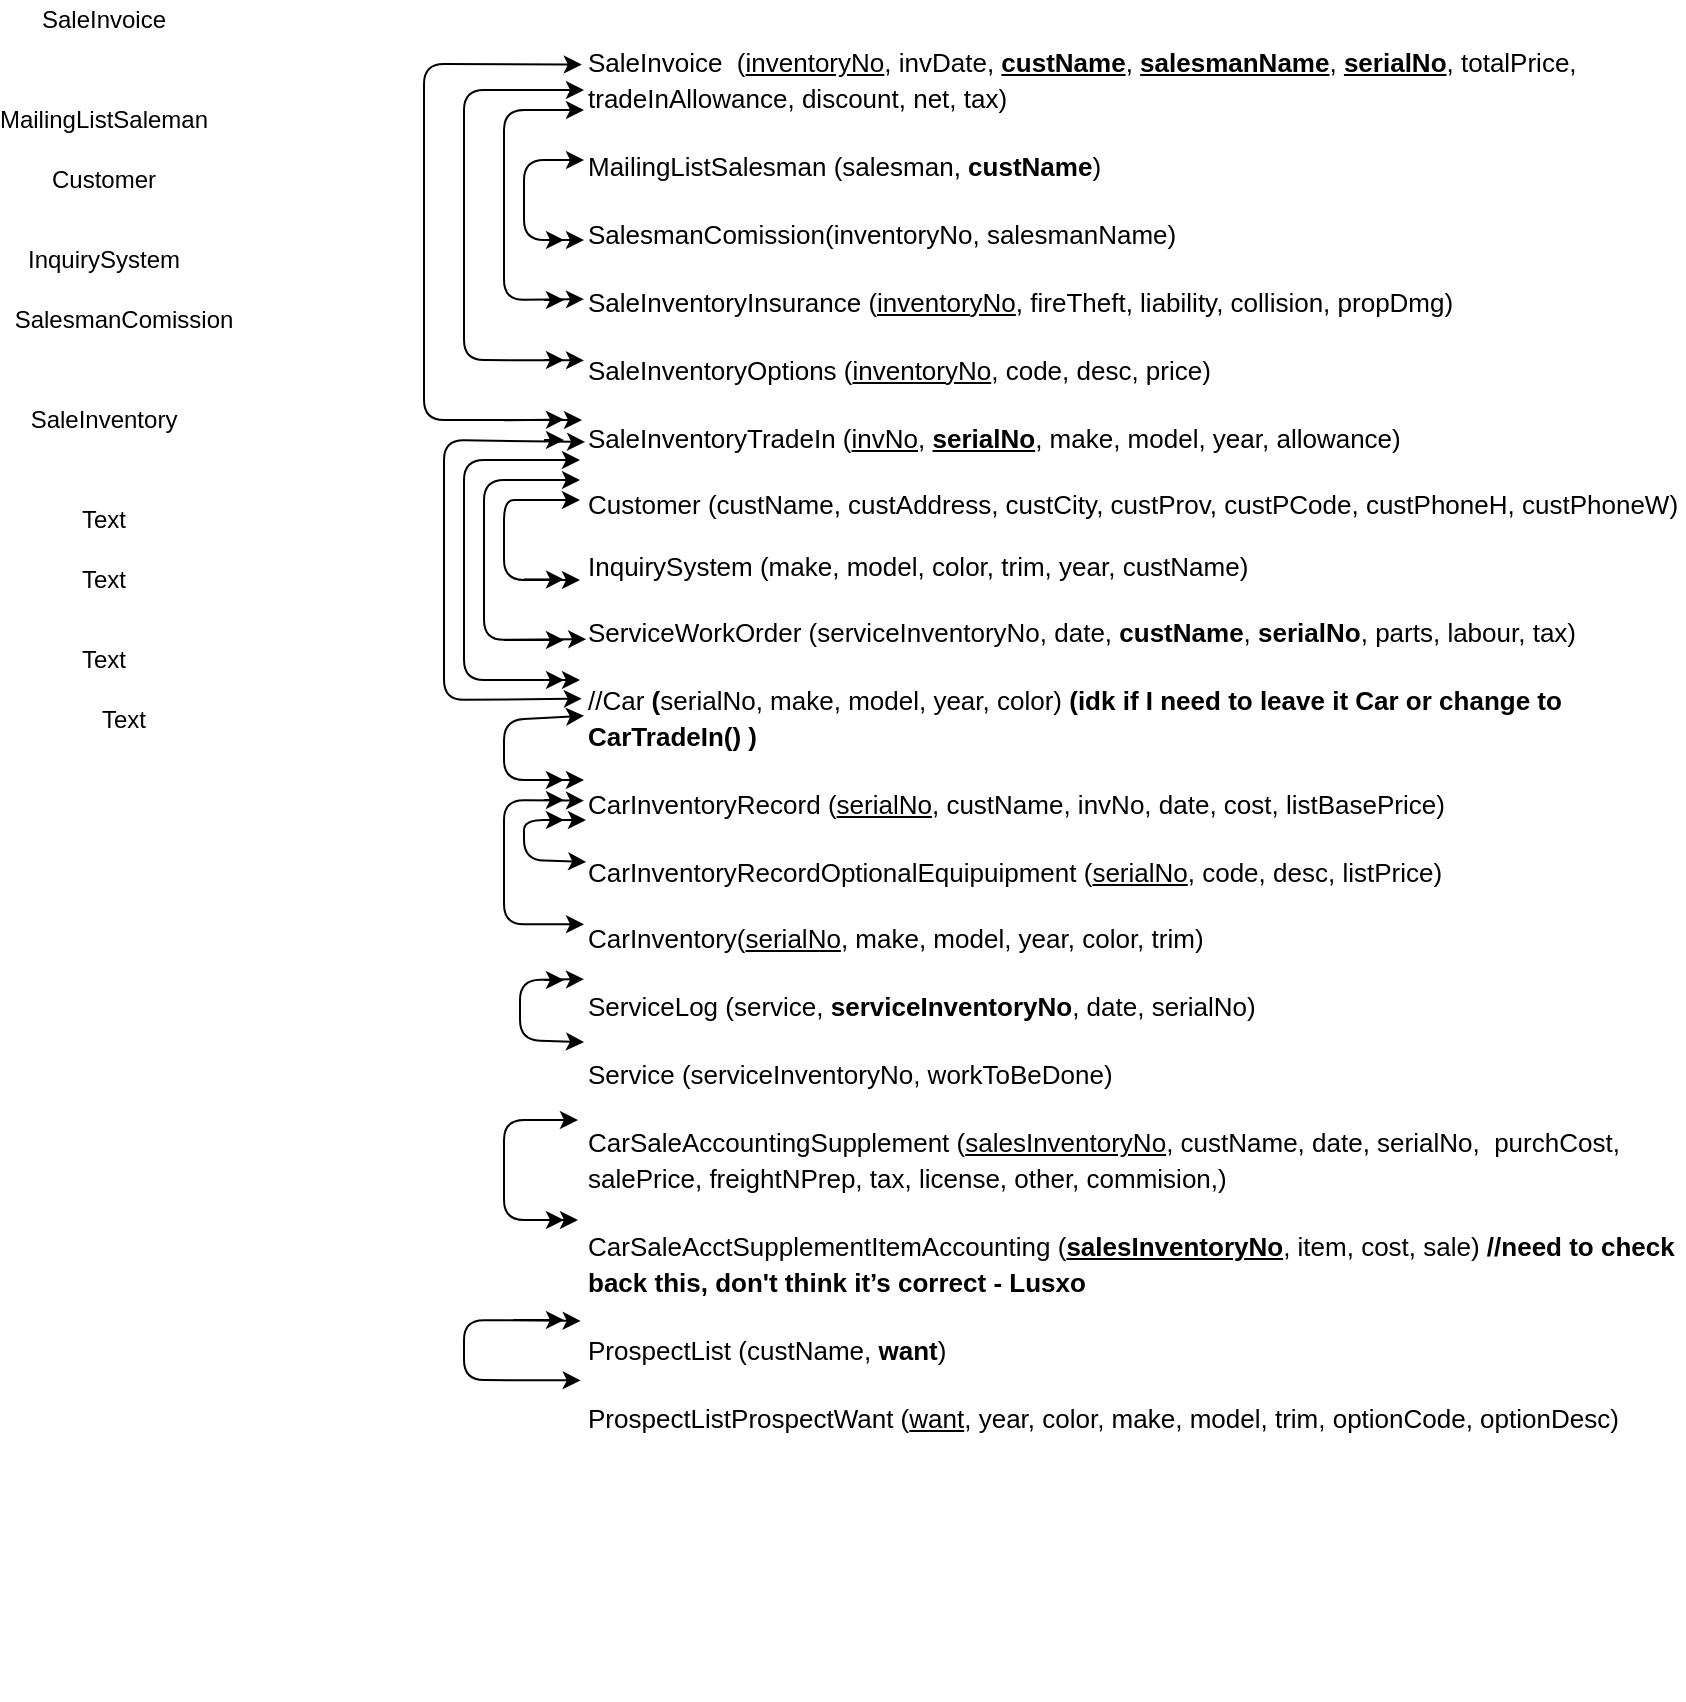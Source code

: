 <mxfile version="13.11.0" type="github">
  <diagram id="cpgGfN65SDcUuJHPmJmD" name="Page-1">
    <mxGraphModel dx="1701" dy="896" grid="1" gridSize="10" guides="1" tooltips="1" connect="1" arrows="1" fold="1" page="1" pageScale="1" pageWidth="850" pageHeight="1100" math="0" shadow="0">
      <root>
        <mxCell id="0" />
        <mxCell id="1" parent="0" />
        <mxCell id="Bute2PtF-87hg-K_BfrG-1" value="SaleInvoice" style="text;html=1;strokeColor=none;fillColor=none;align=center;verticalAlign=middle;whiteSpace=wrap;rounded=0;" vertex="1" parent="1">
          <mxGeometry x="220" y="380" width="40" height="20" as="geometry" />
        </mxCell>
        <mxCell id="Bute2PtF-87hg-K_BfrG-2" value="MailingListSaleman" style="text;html=1;strokeColor=none;fillColor=none;align=center;verticalAlign=middle;whiteSpace=wrap;rounded=0;" vertex="1" parent="1">
          <mxGeometry x="220" y="430" width="40" height="20" as="geometry" />
        </mxCell>
        <mxCell id="Bute2PtF-87hg-K_BfrG-6" value="Customer" style="text;html=1;strokeColor=none;fillColor=none;align=center;verticalAlign=middle;whiteSpace=wrap;rounded=0;" vertex="1" parent="1">
          <mxGeometry x="220" y="460" width="40" height="20" as="geometry" />
        </mxCell>
        <mxCell id="Bute2PtF-87hg-K_BfrG-7" value="InquirySystem" style="text;html=1;strokeColor=none;fillColor=none;align=center;verticalAlign=middle;whiteSpace=wrap;rounded=0;" vertex="1" parent="1">
          <mxGeometry x="220" y="500" width="40" height="20" as="geometry" />
        </mxCell>
        <mxCell id="Bute2PtF-87hg-K_BfrG-9" value="SalesmanComission" style="text;html=1;strokeColor=none;fillColor=none;align=center;verticalAlign=middle;whiteSpace=wrap;rounded=0;" vertex="1" parent="1">
          <mxGeometry x="230" y="530" width="40" height="20" as="geometry" />
        </mxCell>
        <mxCell id="Bute2PtF-87hg-K_BfrG-15" value="SaleInventory" style="text;html=1;strokeColor=none;fillColor=none;align=center;verticalAlign=middle;whiteSpace=wrap;rounded=0;" vertex="1" parent="1">
          <mxGeometry x="220" y="580" width="40" height="20" as="geometry" />
        </mxCell>
        <mxCell id="Bute2PtF-87hg-K_BfrG-16" value="Text" style="text;html=1;strokeColor=none;fillColor=none;align=center;verticalAlign=middle;whiteSpace=wrap;rounded=0;" vertex="1" parent="1">
          <mxGeometry x="220" y="630" width="40" height="20" as="geometry" />
        </mxCell>
        <mxCell id="Bute2PtF-87hg-K_BfrG-17" value="Text" style="text;html=1;strokeColor=none;fillColor=none;align=center;verticalAlign=middle;whiteSpace=wrap;rounded=0;" vertex="1" parent="1">
          <mxGeometry x="220" y="660" width="40" height="20" as="geometry" />
        </mxCell>
        <mxCell id="Bute2PtF-87hg-K_BfrG-18" value="Text" style="text;html=1;strokeColor=none;fillColor=none;align=center;verticalAlign=middle;whiteSpace=wrap;rounded=0;" vertex="1" parent="1">
          <mxGeometry x="220" y="700" width="40" height="20" as="geometry" />
        </mxCell>
        <mxCell id="Bute2PtF-87hg-K_BfrG-19" value="Text" style="text;html=1;strokeColor=none;fillColor=none;align=center;verticalAlign=middle;whiteSpace=wrap;rounded=0;" vertex="1" parent="1">
          <mxGeometry x="230" y="730" width="40" height="20" as="geometry" />
        </mxCell>
        <mxCell id="Bute2PtF-87hg-K_BfrG-20" value="&lt;b style=&quot;font-weight: normal ; font-size: 13px&quot; id=&quot;docs-internal-guid-f85bfaa0-7fff-9a6b-ba9b-2f663f60cca4&quot;&gt;&lt;p dir=&quot;ltr&quot; style=&quot;line-height: 1.38 ; margin-top: 12pt ; margin-bottom: 12pt&quot;&gt;&lt;span style=&quot;font-family: &amp;#34;arial&amp;#34; ; color: rgb(0 , 0 , 0) ; background-color: transparent ; font-weight: 400 ; font-style: normal ; font-variant: normal ; text-decoration: none ; vertical-align: baseline&quot;&gt;SaleInvoice&amp;nbsp; (&lt;/span&gt;&lt;span style=&quot;font-family: &amp;#34;arial&amp;#34; ; color: rgb(0 , 0 , 0) ; background-color: transparent ; font-weight: 400 ; font-style: normal ; font-variant: normal ; text-decoration: underline ; vertical-align: baseline&quot;&gt;inventoryNo&lt;/span&gt;&lt;span style=&quot;font-family: &amp;#34;arial&amp;#34; ; color: rgb(0 , 0 , 0) ; background-color: transparent ; font-weight: 400 ; font-style: normal ; font-variant: normal ; text-decoration: none ; vertical-align: baseline&quot;&gt;, invDate, &lt;/span&gt;&lt;span style=&quot;font-family: &amp;#34;arial&amp;#34; ; color: rgb(0 , 0 , 0) ; background-color: transparent ; font-weight: 700 ; font-style: normal ; font-variant: normal ; text-decoration: underline ; vertical-align: baseline&quot;&gt;custName&lt;/span&gt;&lt;span style=&quot;font-family: &amp;#34;arial&amp;#34; ; color: rgb(0 , 0 , 0) ; background-color: transparent ; font-weight: 400 ; font-style: normal ; font-variant: normal ; text-decoration: none ; vertical-align: baseline&quot;&gt;, &lt;/span&gt;&lt;span style=&quot;font-family: &amp;#34;arial&amp;#34; ; color: rgb(0 , 0 , 0) ; background-color: transparent ; font-weight: 700 ; font-style: normal ; font-variant: normal ; text-decoration: underline ; vertical-align: baseline&quot;&gt;salesmanName&lt;/span&gt;&lt;span style=&quot;font-family: &amp;#34;arial&amp;#34; ; color: rgb(0 , 0 , 0) ; background-color: transparent ; font-weight: 400 ; font-style: normal ; font-variant: normal ; text-decoration: none ; vertical-align: baseline&quot;&gt;, &lt;/span&gt;&lt;span style=&quot;font-family: &amp;#34;arial&amp;#34; ; color: rgb(0 , 0 , 0) ; background-color: transparent ; font-weight: 700 ; font-style: normal ; font-variant: normal ; text-decoration: underline ; vertical-align: baseline&quot;&gt;serialNo&lt;/span&gt;&lt;span style=&quot;font-family: &amp;#34;arial&amp;#34; ; color: rgb(0 , 0 , 0) ; background-color: transparent ; font-weight: 400 ; font-style: normal ; font-variant: normal ; text-decoration: none ; vertical-align: baseline&quot;&gt;, totalPrice, tradeInAllowance, discount, net, tax)&lt;/span&gt;&lt;/p&gt;&lt;p dir=&quot;ltr&quot; style=&quot;line-height: 1.38 ; margin-top: 12pt ; margin-bottom: 12pt&quot;&gt;&lt;span style=&quot;background-color: transparent ; font-family: &amp;#34;arial&amp;#34; ; vertical-align: baseline&quot;&gt;MailingListSalesman (&lt;/span&gt;&lt;span style=&quot;background-color: transparent ; font-family: &amp;#34;arial&amp;#34; ; vertical-align: baseline&quot;&gt;salesman&lt;/span&gt;&lt;span style=&quot;background-color: transparent ; font-family: &amp;#34;arial&amp;#34; ; vertical-align: baseline&quot;&gt;,&amp;nbsp;&lt;/span&gt;&lt;span style=&quot;background-color: transparent ; font-family: &amp;#34;arial&amp;#34; ; font-weight: 700 ; vertical-align: baseline&quot;&gt;custName&lt;/span&gt;&lt;span style=&quot;background-color: transparent ; font-family: &amp;#34;arial&amp;#34; ; vertical-align: baseline&quot;&gt;)&lt;/span&gt;&lt;br&gt;&lt;/p&gt;&lt;p dir=&quot;ltr&quot; style=&quot;line-height: 1.38 ; margin-top: 12pt ; margin-bottom: 12pt&quot;&gt;&lt;span style=&quot;background-color: transparent ; font-family: &amp;#34;arial&amp;#34; ; vertical-align: baseline&quot;&gt;SalesmanComission(&lt;/span&gt;&lt;span style=&quot;background-color: transparent ; font-family: &amp;#34;arial&amp;#34; ; vertical-align: baseline&quot;&gt;inventoryNo&lt;/span&gt;&lt;span style=&quot;background-color: transparent ; font-family: &amp;#34;arial&amp;#34; ; vertical-align: baseline&quot;&gt;, &lt;/span&gt;&lt;span style=&quot;background-color: transparent ; font-family: &amp;#34;arial&amp;#34; ; vertical-align: baseline&quot;&gt;salesmanName&lt;/span&gt;&lt;span style=&quot;background-color: transparent ; font-family: &amp;#34;arial&amp;#34; ; vertical-align: baseline&quot;&gt;)&lt;/span&gt;&lt;br&gt;&lt;/p&gt;&lt;p dir=&quot;ltr&quot; style=&quot;line-height: 1.38 ; margin-top: 12pt ; margin-bottom: 12pt&quot;&gt;&lt;span style=&quot;font-family: &amp;#34;arial&amp;#34; ; color: rgb(0 , 0 , 0) ; background-color: transparent ; font-weight: 400 ; font-style: normal ; font-variant: normal ; text-decoration: none ; vertical-align: baseline&quot;&gt;SaleInventoryInsurance (&lt;/span&gt;&lt;span style=&quot;font-family: &amp;#34;arial&amp;#34; ; color: rgb(0 , 0 , 0) ; background-color: transparent ; font-weight: 400 ; font-style: normal ; font-variant: normal ; text-decoration: underline ; vertical-align: baseline&quot;&gt;inventoryNo&lt;/span&gt;&lt;span style=&quot;font-family: &amp;#34;arial&amp;#34; ; color: rgb(0 , 0 , 0) ; background-color: transparent ; font-weight: 400 ; font-style: normal ; font-variant: normal ; text-decoration: none ; vertical-align: baseline&quot;&gt;, fireTheft, liability, collision, propDmg)&lt;/span&gt;&lt;/p&gt;&lt;p dir=&quot;ltr&quot; style=&quot;line-height: 1.38 ; margin-top: 12pt ; margin-bottom: 12pt&quot;&gt;&lt;span style=&quot;font-family: &amp;#34;arial&amp;#34; ; color: rgb(0 , 0 , 0) ; background-color: transparent ; font-weight: 400 ; font-style: normal ; font-variant: normal ; text-decoration: none ; vertical-align: baseline&quot;&gt;SaleInventoryOptions (&lt;/span&gt;&lt;span style=&quot;font-family: &amp;#34;arial&amp;#34; ; color: rgb(0 , 0 , 0) ; background-color: transparent ; font-weight: 400 ; font-style: normal ; font-variant: normal ; text-decoration: underline ; vertical-align: baseline&quot;&gt;inventoryNo&lt;/span&gt;&lt;span style=&quot;font-family: &amp;#34;arial&amp;#34; ; color: rgb(0 , 0 , 0) ; background-color: transparent ; font-weight: 400 ; font-style: normal ; font-variant: normal ; text-decoration: none ; vertical-align: baseline&quot;&gt;, code, desc, price)&lt;/span&gt;&lt;/p&gt;&lt;p dir=&quot;ltr&quot; style=&quot;line-height: 1.38 ; margin-top: 12pt ; margin-bottom: 12pt&quot;&gt;&lt;span style=&quot;font-family: &amp;#34;arial&amp;#34; ; color: rgb(0 , 0 , 0) ; background-color: transparent ; font-weight: 400 ; font-style: normal ; font-variant: normal ; text-decoration: none ; vertical-align: baseline&quot;&gt;SaleInventoryTradeIn (&lt;/span&gt;&lt;span style=&quot;font-family: &amp;#34;arial&amp;#34; ; color: rgb(0 , 0 , 0) ; background-color: transparent ; font-weight: 400 ; font-style: normal ; font-variant: normal ; text-decoration: underline ; vertical-align: baseline&quot;&gt;invNo&lt;/span&gt;&lt;span style=&quot;font-family: &amp;#34;arial&amp;#34; ; color: rgb(0 , 0 , 0) ; background-color: transparent ; font-weight: 400 ; font-style: normal ; font-variant: normal ; text-decoration: none ; vertical-align: baseline&quot;&gt;, &lt;/span&gt;&lt;span style=&quot;font-family: &amp;#34;arial&amp;#34; ; color: rgb(0 , 0 , 0) ; background-color: transparent ; font-weight: 700 ; font-style: normal ; font-variant: normal ; text-decoration: underline ; vertical-align: baseline&quot;&gt;serialNo&lt;/span&gt;&lt;span style=&quot;font-family: &amp;#34;arial&amp;#34; ; color: rgb(0 , 0 , 0) ; background-color: transparent ; font-weight: 400 ; font-style: normal ; font-variant: normal ; text-decoration: none ; vertical-align: baseline&quot;&gt;, make, model, year, allowance)&lt;/span&gt;&lt;/p&gt;&lt;p dir=&quot;ltr&quot; style=&quot;line-height: 1.38 ; margin-top: 12pt ; margin-bottom: 12pt&quot;&gt;&lt;span style=&quot;font-family: &amp;#34;arial&amp;#34; ; color: rgb(0 , 0 , 0) ; background-color: transparent ; font-weight: 400 ; font-style: normal ; font-variant: normal ; text-decoration: none ; vertical-align: baseline&quot;&gt;&lt;span style=&quot;background-color: transparent ; vertical-align: baseline&quot;&gt;&lt;span id=&quot;docs-internal-guid-f85bfaa0-7fff-9a6b-ba9b-2f663f60cca4&quot; style=&quot;font-family: &amp;#34;helvetica&amp;#34;&quot;&gt;&lt;/span&gt;&lt;/span&gt;&lt;/span&gt;&lt;/p&gt;&lt;p dir=&quot;ltr&quot; style=&quot;line-height: 1.38 ; margin-top: 12pt ; margin-bottom: 12pt&quot;&gt;&lt;span style=&quot;font-family: &amp;#34;arial&amp;#34; ; color: rgb(0 , 0 , 0) ; background-color: transparent ; font-weight: 400 ; font-style: normal ; font-variant: normal ; text-decoration: none ; vertical-align: baseline&quot;&gt;&lt;span id=&quot;docs-internal-guid-f85bfaa0-7fff-9a6b-ba9b-2f663f60cca4&quot; style=&quot;font-family: &amp;#34;helvetica&amp;#34;&quot;&gt;&lt;/span&gt;&lt;/span&gt;&lt;/p&gt;&lt;p dir=&quot;ltr&quot; style=&quot;line-height: 1.38 ; margin-top: 12pt ; margin-bottom: 12pt&quot;&gt;&lt;/p&gt;&lt;span style=&quot;background-color: transparent ; font-family: &amp;#34;arial&amp;#34; ; vertical-align: baseline&quot;&gt;Customer (&lt;/span&gt;&lt;span style=&quot;background-color: transparent ; font-family: &amp;#34;arial&amp;#34; ; vertical-align: baseline&quot;&gt;custName&lt;/span&gt;&lt;span style=&quot;background-color: transparent ; font-family: &amp;#34;arial&amp;#34; ; vertical-align: baseline&quot;&gt;, custAddress, custCity, custProv, custPCode, custPhoneH, custPhoneW)&lt;/span&gt;&lt;p dir=&quot;ltr&quot; style=&quot;line-height: 1.38 ; margin-top: 12pt ; margin-bottom: 12pt&quot;&gt;&lt;/p&gt;&lt;span id=&quot;docs-internal-guid-f85bfaa0-7fff-9a6b-ba9b-2f663f60cca4&quot;&gt;&lt;span style=&quot;background-color: transparent ; font-family: &amp;#34;arial&amp;#34; ; vertical-align: baseline&quot;&gt;InquirySystem (make, model, color, trim, year,&amp;nbsp;&lt;/span&gt;&lt;span style=&quot;background-color: transparent ; font-family: &amp;#34;arial&amp;#34; ; vertical-align: baseline&quot;&gt;custName&lt;/span&gt;&lt;span style=&quot;background-color: transparent ; font-family: &amp;#34;arial&amp;#34; ; vertical-align: baseline&quot;&gt;)&lt;br&gt;&lt;span id=&quot;docs-internal-guid-f85bfaa0-7fff-9a6b-ba9b-2f663f60cca4&quot; style=&quot;font-family: &amp;#34;helvetica&amp;#34;&quot;&gt;&lt;span id=&quot;docs-internal-guid-f85bfaa0-7fff-9a6b-ba9b-2f663f60cca4&quot;&gt;&lt;p dir=&quot;ltr&quot; style=&quot;line-height: 1.38 ; margin-top: 12pt ; margin-bottom: 12pt&quot;&gt;&lt;span style=&quot;font-family: &amp;#34;arial&amp;#34; ; background-color: transparent ; vertical-align: baseline&quot;&gt;ServiceWorkOrder (&lt;/span&gt;&lt;span style=&quot;font-family: &amp;#34;arial&amp;#34; ; background-color: transparent ; vertical-align: baseline&quot;&gt;serviceInventoryNo&lt;/span&gt;&lt;span style=&quot;font-family: &amp;#34;arial&amp;#34; ; background-color: transparent ; vertical-align: baseline&quot;&gt;, date,&amp;nbsp;&lt;/span&gt;&lt;span style=&quot;font-family: &amp;#34;arial&amp;#34; ; background-color: transparent ; font-weight: 700 ; vertical-align: baseline&quot;&gt;custName&lt;/span&gt;&lt;span style=&quot;font-family: &amp;#34;arial&amp;#34; ; background-color: transparent ; vertical-align: baseline&quot;&gt;,&amp;nbsp;&lt;/span&gt;&lt;span style=&quot;font-family: &amp;#34;arial&amp;#34; ; background-color: transparent ; font-weight: 700 ; vertical-align: baseline&quot;&gt;serialNo&lt;/span&gt;&lt;span style=&quot;font-family: &amp;#34;arial&amp;#34; ; background-color: transparent ; vertical-align: baseline&quot;&gt;, parts, labour, tax)&lt;/span&gt;&lt;/p&gt;&lt;/span&gt;&lt;span id=&quot;docs-internal-guid-f85bfaa0-7fff-9a6b-ba9b-2f663f60cca4&quot;&gt;&lt;/span&gt;&lt;/span&gt;&lt;/span&gt;&lt;/span&gt;&lt;p dir=&quot;ltr&quot; style=&quot;line-height: 1.38 ; margin-top: 12pt ; margin-bottom: 12pt&quot;&gt;&lt;span style=&quot;background-color: transparent ; font-family: &amp;#34;arial&amp;#34; ; vertical-align: baseline&quot;&gt;//Car&amp;nbsp;&lt;/span&gt;&lt;span style=&quot;background-color: transparent ; font-family: &amp;#34;arial&amp;#34; ; font-weight: 700 ; vertical-align: baseline&quot;&gt;(&lt;/span&gt;&lt;span style=&quot;background-color: transparent ; font-family: &amp;#34;arial&amp;#34; ; vertical-align: baseline&quot;&gt;serialNo&lt;/span&gt;&lt;span style=&quot;background-color: transparent ; font-family: &amp;#34;arial&amp;#34; ; vertical-align: baseline&quot;&gt;, make, model, year, color)&amp;nbsp;&lt;/span&gt;&lt;span style=&quot;background-color: transparent ; font-family: &amp;#34;arial&amp;#34; ; font-weight: 700 ; vertical-align: baseline&quot;&gt;(idk if I need to leave it Car or change to CarTradeIn() )&lt;/span&gt;&lt;/p&gt;&lt;p dir=&quot;ltr&quot; style=&quot;line-height: 1.38 ; margin-top: 12pt ; margin-bottom: 12pt&quot;&gt;&lt;span style=&quot;font-family: &amp;#34;arial&amp;#34; ; color: rgb(0 , 0 , 0) ; background-color: transparent ; font-weight: 400 ; font-style: normal ; font-variant: normal ; text-decoration: none ; vertical-align: baseline&quot;&gt;CarInventoryRecord (&lt;/span&gt;&lt;span style=&quot;font-family: &amp;#34;arial&amp;#34; ; color: rgb(0 , 0 , 0) ; background-color: transparent ; font-weight: 400 ; font-style: normal ; font-variant: normal ; text-decoration: underline ; vertical-align: baseline&quot;&gt;serialNo&lt;/span&gt;&lt;span style=&quot;font-family: &amp;#34;arial&amp;#34; ; color: rgb(0 , 0 , 0) ; background-color: transparent ; font-weight: 400 ; font-style: normal ; font-variant: normal ; text-decoration: none ; vertical-align: baseline&quot;&gt;, custName, invNo, date, cost, listBasePrice)&lt;/span&gt;&lt;/p&gt;&lt;p dir=&quot;ltr&quot; style=&quot;line-height: 1.38 ; margin-top: 12pt ; margin-bottom: 12pt&quot;&gt;&lt;span style=&quot;font-family: &amp;#34;arial&amp;#34; ; color: rgb(0 , 0 , 0) ; background-color: transparent ; font-weight: 400 ; font-style: normal ; font-variant: normal ; text-decoration: none ; vertical-align: baseline&quot;&gt;CarInventoryRecordOptionalEquipuipment (&lt;/span&gt;&lt;span style=&quot;font-family: &amp;#34;arial&amp;#34; ; color: rgb(0 , 0 , 0) ; background-color: transparent ; font-weight: 400 ; font-style: normal ; font-variant: normal ; text-decoration: underline ; vertical-align: baseline&quot;&gt;serialNo&lt;/span&gt;&lt;span style=&quot;font-family: &amp;#34;arial&amp;#34; ; color: rgb(0 , 0 , 0) ; background-color: transparent ; font-weight: 400 ; font-style: normal ; font-variant: normal ; text-decoration: none ; vertical-align: baseline&quot;&gt;, code, desc, listPrice)&lt;/span&gt;&lt;/p&gt;&lt;p dir=&quot;ltr&quot; style=&quot;line-height: 1.38 ; margin-top: 12pt ; margin-bottom: 12pt&quot;&gt;&lt;span style=&quot;font-family: &amp;#34;arial&amp;#34; ; color: rgb(0 , 0 , 0) ; background-color: transparent ; font-weight: 400 ; font-style: normal ; font-variant: normal ; text-decoration: none ; vertical-align: baseline&quot;&gt;CarInventory(&lt;/span&gt;&lt;span style=&quot;font-family: &amp;#34;arial&amp;#34; ; color: rgb(0 , 0 , 0) ; background-color: transparent ; font-weight: 400 ; font-style: normal ; font-variant: normal ; text-decoration: underline ; vertical-align: baseline&quot;&gt;serialNo&lt;/span&gt;&lt;span style=&quot;font-family: &amp;#34;arial&amp;#34; ; color: rgb(0 , 0 , 0) ; background-color: transparent ; font-weight: 400 ; font-style: normal ; font-variant: normal ; text-decoration: none ; vertical-align: baseline&quot;&gt;, make, model, year, color, trim)&lt;/span&gt;&lt;/p&gt;&lt;p dir=&quot;ltr&quot; style=&quot;line-height: 1.38 ; margin-top: 12pt ; margin-bottom: 12pt&quot;&gt;&lt;span style=&quot;font-family: &amp;#34;arial&amp;#34; ; color: rgb(0 , 0 , 0) ; background-color: transparent ; font-weight: 400 ; font-style: normal ; font-variant: normal ; text-decoration: none ; vertical-align: baseline&quot;&gt;&lt;span id=&quot;docs-internal-guid-f85bfaa0-7fff-9a6b-ba9b-2f663f60cca4&quot; style=&quot;font-family: &amp;#34;helvetica&amp;#34;&quot;&gt;&lt;/span&gt;&lt;/span&gt;&lt;/p&gt;&lt;span id=&quot;docs-internal-guid-f85bfaa0-7fff-9a6b-ba9b-2f663f60cca4&quot;&gt;&lt;p dir=&quot;ltr&quot; style=&quot;line-height: 1.38 ; margin-top: 12pt ; margin-bottom: 12pt&quot;&gt;&lt;span style=&quot;background-color: transparent ; font-family: &amp;#34;arial&amp;#34; ; vertical-align: baseline&quot;&gt;ServiceLog (&lt;/span&gt;&lt;span style=&quot;background-color: transparent ; font-family: &amp;#34;arial&amp;#34; ; vertical-align: baseline&quot;&gt;service&lt;/span&gt;&lt;span style=&quot;background-color: transparent ; font-family: &amp;#34;arial&amp;#34; ; vertical-align: baseline&quot;&gt;,&amp;nbsp;&lt;/span&gt;&lt;span style=&quot;background-color: transparent ; font-family: &amp;#34;arial&amp;#34; ; font-weight: 700 ; vertical-align: baseline&quot;&gt;serviceInventoryNo&lt;/span&gt;&lt;span style=&quot;background-color: transparent ; font-family: &amp;#34;arial&amp;#34; ; vertical-align: baseline&quot;&gt;, date, serialNo)&lt;/span&gt;&lt;br&gt;&lt;/p&gt;&lt;/span&gt;&lt;p dir=&quot;ltr&quot; style=&quot;line-height: 1.38 ; margin-top: 12pt ; margin-bottom: 12pt&quot;&gt;&lt;span style=&quot;background-color: transparent ; font-family: &amp;#34;arial&amp;#34; ; vertical-align: baseline&quot;&gt;Service (&lt;/span&gt;&lt;span style=&quot;background-color: transparent ; font-family: &amp;#34;arial&amp;#34; ; vertical-align: baseline&quot;&gt;serviceInventoryNo&lt;/span&gt;&lt;span style=&quot;background-color: transparent ; font-family: &amp;#34;arial&amp;#34; ; vertical-align: baseline&quot;&gt;, workToBeDone)&lt;/span&gt;&lt;br&gt;&lt;/p&gt;&lt;p dir=&quot;ltr&quot; style=&quot;line-height: 1.38 ; margin-top: 12pt ; margin-bottom: 12pt&quot;&gt;&lt;span style=&quot;font-family: &amp;#34;arial&amp;#34; ; color: rgb(0 , 0 , 0) ; background-color: transparent ; font-weight: 400 ; font-style: normal ; font-variant: normal ; text-decoration: none ; vertical-align: baseline&quot;&gt;CarSaleAccountingSupplement (&lt;/span&gt;&lt;span style=&quot;font-family: &amp;#34;arial&amp;#34; ; color: rgb(0 , 0 , 0) ; background-color: transparent ; font-weight: 400 ; font-style: normal ; font-variant: normal ; text-decoration: underline ; vertical-align: baseline&quot;&gt;salesInventoryNo&lt;/span&gt;&lt;span style=&quot;font-family: &amp;#34;arial&amp;#34; ; color: rgb(0 , 0 , 0) ; background-color: transparent ; font-weight: 400 ; font-style: normal ; font-variant: normal ; text-decoration: none ; vertical-align: baseline&quot;&gt;, custName, date, serialNo,&amp;nbsp; purchCost, salePrice, freightNPrep, tax, license, other, commision,)&lt;/span&gt;&lt;/p&gt;&lt;p dir=&quot;ltr&quot; style=&quot;line-height: 1.38 ; margin-top: 12pt ; margin-bottom: 12pt&quot;&gt;&lt;span style=&quot;font-family: &amp;#34;arial&amp;#34; ; color: rgb(0 , 0 , 0) ; background-color: transparent ; font-weight: 400 ; font-style: normal ; font-variant: normal ; text-decoration: none ; vertical-align: baseline&quot;&gt;CarSaleAcctSupplementItemAccounting (&lt;/span&gt;&lt;span style=&quot;font-family: &amp;#34;arial&amp;#34; ; color: rgb(0 , 0 , 0) ; background-color: transparent ; font-weight: 700 ; font-style: normal ; font-variant: normal ; text-decoration: underline ; vertical-align: baseline&quot;&gt;salesInventoryNo&lt;/span&gt;&lt;span style=&quot;font-family: &amp;#34;arial&amp;#34; ; color: rgb(0 , 0 , 0) ; background-color: transparent ; font-weight: 400 ; font-style: normal ; font-variant: normal ; text-decoration: none ; vertical-align: baseline&quot;&gt;, item, cost, sale)&lt;/span&gt;&lt;span style=&quot;font-family: &amp;#34;arial&amp;#34; ; color: rgb(0 , 0 , 0) ; background-color: transparent ; font-weight: 700 ; font-style: normal ; font-variant: normal ; text-decoration: none ; vertical-align: baseline&quot;&gt; //need to check back this, don&#39;t think it’s correct - Lusxo&lt;/span&gt;&lt;/p&gt;&lt;p dir=&quot;ltr&quot; style=&quot;line-height: 1.38 ; margin-top: 12pt ; margin-bottom: 12pt&quot;&gt;&lt;span style=&quot;background-color: transparent ; font-family: &amp;#34;arial&amp;#34; ; vertical-align: baseline&quot;&gt;ProspectList (&lt;/span&gt;&lt;span style=&quot;background-color: transparent ; font-family: &amp;#34;arial&amp;#34; ; vertical-align: baseline&quot;&gt;custName&lt;/span&gt;&lt;span style=&quot;background-color: transparent ; font-family: &amp;#34;arial&amp;#34; ; vertical-align: baseline&quot;&gt;, &lt;/span&gt;&lt;span style=&quot;background-color: transparent ; font-family: &amp;#34;arial&amp;#34; ; font-weight: 700 ; vertical-align: baseline&quot;&gt;want&lt;/span&gt;&lt;span style=&quot;background-color: transparent ; font-family: &amp;#34;arial&amp;#34; ; vertical-align: baseline&quot;&gt;)&lt;/span&gt;&lt;br&gt;&lt;/p&gt;&lt;p dir=&quot;ltr&quot; style=&quot;line-height: 1.38 ; margin-top: 12pt ; margin-bottom: 12pt&quot;&gt;&lt;span style=&quot;font-family: &amp;#34;arial&amp;#34; ; color: rgb(0 , 0 , 0) ; background-color: transparent ; font-weight: 400 ; font-style: normal ; font-variant: normal ; text-decoration: none ; vertical-align: baseline&quot;&gt;ProspectListProspectWant (&lt;/span&gt;&lt;span style=&quot;font-family: &amp;#34;arial&amp;#34; ; color: rgb(0 , 0 , 0) ; background-color: transparent ; font-weight: 400 ; font-style: normal ; font-variant: normal ; text-decoration: underline ; vertical-align: baseline&quot;&gt;want&lt;/span&gt;&lt;span style=&quot;font-family: &amp;#34;arial&amp;#34; ; color: rgb(0 , 0 , 0) ; background-color: transparent ; font-weight: 400 ; font-style: normal ; font-variant: normal ; text-decoration: none ; vertical-align: baseline&quot;&gt;, year, color, make, model, trim, optionCode, optionDesc)&lt;/span&gt;&lt;/p&gt;&lt;/b&gt;" style="text;whiteSpace=wrap;html=1;" vertex="1" parent="1">
          <mxGeometry x="480" y="380" width="550" height="850" as="geometry" />
        </mxCell>
        <mxCell id="Bute2PtF-87hg-K_BfrG-22" value="" style="endArrow=classic;startArrow=classic;html=1;exitX=0.002;exitY=0.376;exitDx=0;exitDy=0;exitPerimeter=0;" edge="1" parent="1" source="Bute2PtF-87hg-K_BfrG-20">
          <mxGeometry width="50" height="50" relative="1" as="geometry">
            <mxPoint x="480" y="690" as="sourcePoint" />
            <mxPoint x="478" y="620" as="targetPoint" />
            <Array as="points">
              <mxPoint x="430" y="700" />
              <mxPoint x="430" y="620" />
            </Array>
          </mxGeometry>
        </mxCell>
        <mxCell id="Bute2PtF-87hg-K_BfrG-25" value="" style="endArrow=classic;html=1;" edge="1" parent="1">
          <mxGeometry width="50" height="50" relative="1" as="geometry">
            <mxPoint x="440" y="700" as="sourcePoint" />
            <mxPoint x="470" y="700" as="targetPoint" />
            <Array as="points">
              <mxPoint x="450" y="700" />
            </Array>
          </mxGeometry>
        </mxCell>
        <mxCell id="Bute2PtF-87hg-K_BfrG-34" value="" style="endArrow=classic;startArrow=classic;html=1;" edge="1" parent="1">
          <mxGeometry width="50" height="50" relative="1" as="geometry">
            <mxPoint x="480" y="500" as="sourcePoint" />
            <mxPoint x="480" y="460" as="targetPoint" />
            <Array as="points">
              <mxPoint x="450" y="500" />
              <mxPoint x="450" y="460" />
            </Array>
          </mxGeometry>
        </mxCell>
        <mxCell id="Bute2PtF-87hg-K_BfrG-35" value="" style="endArrow=classic;html=1;" edge="1" parent="1">
          <mxGeometry width="50" height="50" relative="1" as="geometry">
            <mxPoint x="460" y="500" as="sourcePoint" />
            <mxPoint x="470" y="500" as="targetPoint" />
          </mxGeometry>
        </mxCell>
        <mxCell id="Bute2PtF-87hg-K_BfrG-36" value="" style="endArrow=classic;startArrow=classic;html=1;exitX=-0.003;exitY=0.812;exitDx=0;exitDy=0;exitPerimeter=0;entryX=-0.003;entryY=0.777;entryDx=0;entryDy=0;entryPerimeter=0;" edge="1" parent="1" source="Bute2PtF-87hg-K_BfrG-20" target="Bute2PtF-87hg-K_BfrG-20">
          <mxGeometry width="50" height="50" relative="1" as="geometry">
            <mxPoint x="480" y="1061.2" as="sourcePoint" />
            <mxPoint x="478" y="1038" as="targetPoint" />
            <Array as="points">
              <mxPoint x="420" y="1070" />
              <mxPoint x="420" y="1040" />
            </Array>
          </mxGeometry>
        </mxCell>
        <mxCell id="Bute2PtF-87hg-K_BfrG-37" value="" style="endArrow=classic;html=1;" edge="1" parent="1">
          <mxGeometry width="50" height="50" relative="1" as="geometry">
            <mxPoint x="460" y="1040" as="sourcePoint" />
            <mxPoint x="470" y="1040" as="targetPoint" />
            <Array as="points">
              <mxPoint x="440" y="1040" />
            </Array>
          </mxGeometry>
        </mxCell>
        <mxCell id="Bute2PtF-87hg-K_BfrG-40" value="" style="endArrow=classic;startArrow=classic;html=1;exitX=0;exitY=0.613;exitDx=0;exitDy=0;exitPerimeter=0;entryX=0;entryY=0.576;entryDx=0;entryDy=0;entryPerimeter=0;" edge="1" parent="1" source="Bute2PtF-87hg-K_BfrG-20" target="Bute2PtF-87hg-K_BfrG-20">
          <mxGeometry width="50" height="50" relative="1" as="geometry">
            <mxPoint x="480" y="880" as="sourcePoint" />
            <mxPoint x="480" y="840" as="targetPoint" />
            <Array as="points">
              <mxPoint x="448" y="900" />
              <mxPoint x="448" y="870" />
            </Array>
          </mxGeometry>
        </mxCell>
        <mxCell id="Bute2PtF-87hg-K_BfrG-42" value="" style="endArrow=classic;startArrow=classic;html=1;entryX=-0.002;entryY=0.038;entryDx=0;entryDy=0;entryPerimeter=0;" edge="1" parent="1" target="Bute2PtF-87hg-K_BfrG-20">
          <mxGeometry width="50" height="50" relative="1" as="geometry">
            <mxPoint x="479" y="590" as="sourcePoint" />
            <mxPoint x="480" y="422" as="targetPoint" />
            <Array as="points">
              <mxPoint x="400" y="590" />
              <mxPoint x="400" y="412" />
            </Array>
          </mxGeometry>
        </mxCell>
        <mxCell id="Bute2PtF-87hg-K_BfrG-43" value="" style="endArrow=classic;html=1;" edge="1" parent="1">
          <mxGeometry width="50" height="50" relative="1" as="geometry">
            <mxPoint x="440" y="590.1" as="sourcePoint" />
            <mxPoint x="470" y="589.76" as="targetPoint" />
          </mxGeometry>
        </mxCell>
        <mxCell id="Bute2PtF-87hg-K_BfrG-44" value="" style="endArrow=classic;startArrow=classic;html=1;entryX=0.001;entryY=0.26;entryDx=0;entryDy=0;entryPerimeter=0;exitX=-0.002;exitY=0.411;exitDx=0;exitDy=0;exitPerimeter=0;" edge="1" parent="1" source="Bute2PtF-87hg-K_BfrG-20" target="Bute2PtF-87hg-K_BfrG-20">
          <mxGeometry width="50" height="50" relative="1" as="geometry">
            <mxPoint x="481" y="730" as="sourcePoint" />
            <mxPoint x="480" y="630" as="targetPoint" />
            <Array as="points">
              <mxPoint x="410" y="730" />
              <mxPoint x="410" y="600" />
            </Array>
          </mxGeometry>
        </mxCell>
        <mxCell id="Bute2PtF-87hg-K_BfrG-46" value="" style="endArrow=classic;html=1;" edge="1" parent="1">
          <mxGeometry width="50" height="50" relative="1" as="geometry">
            <mxPoint x="460" y="600" as="sourcePoint" />
            <mxPoint x="470" y="600" as="targetPoint" />
          </mxGeometry>
        </mxCell>
        <mxCell id="Bute2PtF-87hg-K_BfrG-47" value="" style="endArrow=classic;startArrow=classic;html=1;exitX=0;exitY=0.176;exitDx=0;exitDy=0;exitPerimeter=0;" edge="1" parent="1" source="Bute2PtF-87hg-K_BfrG-20">
          <mxGeometry width="50" height="50" relative="1" as="geometry">
            <mxPoint x="480" y="505" as="sourcePoint" />
            <mxPoint x="480" y="435" as="targetPoint" />
            <Array as="points">
              <mxPoint x="440" y="530" />
              <mxPoint x="440" y="435" />
            </Array>
          </mxGeometry>
        </mxCell>
        <mxCell id="Bute2PtF-87hg-K_BfrG-48" value="" style="endArrow=classic;html=1;" edge="1" parent="1">
          <mxGeometry width="50" height="50" relative="1" as="geometry">
            <mxPoint x="460.0" y="530" as="sourcePoint" />
            <mxPoint x="470.0" y="530" as="targetPoint" />
          </mxGeometry>
        </mxCell>
        <mxCell id="Bute2PtF-87hg-K_BfrG-49" value="" style="endArrow=classic;startArrow=classic;html=1;exitX=0;exitY=0.212;exitDx=0;exitDy=0;exitPerimeter=0;" edge="1" parent="1" source="Bute2PtF-87hg-K_BfrG-20">
          <mxGeometry width="50" height="50" relative="1" as="geometry">
            <mxPoint x="480" y="550.2" as="sourcePoint" />
            <mxPoint x="480" y="425" as="targetPoint" />
            <Array as="points">
              <mxPoint x="420" y="560" />
              <mxPoint x="420" y="425" />
              <mxPoint x="440" y="425" />
            </Array>
          </mxGeometry>
        </mxCell>
        <mxCell id="Bute2PtF-87hg-K_BfrG-50" value="" style="endArrow=classic;html=1;" edge="1" parent="1">
          <mxGeometry width="50" height="50" relative="1" as="geometry">
            <mxPoint x="460.0" y="560" as="sourcePoint" />
            <mxPoint x="470.0" y="560" as="targetPoint" />
          </mxGeometry>
        </mxCell>
        <mxCell id="Bute2PtF-87hg-K_BfrG-51" value="" style="endArrow=classic;startArrow=classic;html=1;" edge="1" parent="1">
          <mxGeometry width="50" height="50" relative="1" as="geometry">
            <mxPoint x="478" y="670" as="sourcePoint" />
            <mxPoint x="478" y="630" as="targetPoint" />
            <Array as="points">
              <mxPoint x="440" y="670" />
              <mxPoint x="440" y="630" />
              <mxPoint x="450" y="630" />
            </Array>
          </mxGeometry>
        </mxCell>
        <mxCell id="Bute2PtF-87hg-K_BfrG-52" value="" style="endArrow=classic;html=1;" edge="1" parent="1">
          <mxGeometry width="50" height="50" relative="1" as="geometry">
            <mxPoint x="450" y="669.71" as="sourcePoint" />
            <mxPoint x="470" y="669.71" as="targetPoint" />
          </mxGeometry>
        </mxCell>
        <mxCell id="Bute2PtF-87hg-K_BfrG-53" value="" style="endArrow=classic;startArrow=classic;html=1;" edge="1" parent="1">
          <mxGeometry width="50" height="50" relative="1" as="geometry">
            <mxPoint x="477" y="990" as="sourcePoint" />
            <mxPoint x="477" y="940" as="targetPoint" />
            <Array as="points">
              <mxPoint x="440" y="990" />
              <mxPoint x="440" y="940" />
            </Array>
          </mxGeometry>
        </mxCell>
        <mxCell id="Bute2PtF-87hg-K_BfrG-54" value="" style="endArrow=classic;html=1;" edge="1" parent="1">
          <mxGeometry width="50" height="50" relative="1" as="geometry">
            <mxPoint x="460" y="990" as="sourcePoint" />
            <mxPoint x="470" y="990" as="targetPoint" />
          </mxGeometry>
        </mxCell>
        <mxCell id="Bute2PtF-87hg-K_BfrG-56" value="" style="endArrow=classic;html=1;" edge="1" parent="1">
          <mxGeometry width="50" height="50" relative="1" as="geometry">
            <mxPoint x="460" y="870" as="sourcePoint" />
            <mxPoint x="470" y="870" as="targetPoint" />
          </mxGeometry>
        </mxCell>
        <mxCell id="Bute2PtF-87hg-K_BfrG-57" value="" style="endArrow=classic;startArrow=classic;html=1;" edge="1" parent="1">
          <mxGeometry width="50" height="50" relative="1" as="geometry">
            <mxPoint x="478" y="720" as="sourcePoint" />
            <mxPoint x="478" y="610" as="targetPoint" />
            <Array as="points">
              <mxPoint x="420" y="720" />
              <mxPoint x="420" y="610" />
            </Array>
          </mxGeometry>
        </mxCell>
        <mxCell id="Bute2PtF-87hg-K_BfrG-58" value="" style="endArrow=classic;html=1;" edge="1" parent="1">
          <mxGeometry width="50" height="50" relative="1" as="geometry">
            <mxPoint x="460" y="720" as="sourcePoint" />
            <mxPoint x="470" y="720" as="targetPoint" />
            <Array as="points">
              <mxPoint x="470" y="720" />
            </Array>
          </mxGeometry>
        </mxCell>
        <mxCell id="Bute2PtF-87hg-K_BfrG-59" value="" style="endArrow=classic;startArrow=classic;html=1;entryX=0;entryY=0.421;entryDx=0;entryDy=0;entryPerimeter=0;" edge="1" parent="1" target="Bute2PtF-87hg-K_BfrG-20">
          <mxGeometry width="50" height="50" relative="1" as="geometry">
            <mxPoint x="480" y="770" as="sourcePoint" />
            <mxPoint x="470" y="738" as="targetPoint" />
            <Array as="points">
              <mxPoint x="440" y="770" />
              <mxPoint x="440" y="740" />
            </Array>
          </mxGeometry>
        </mxCell>
        <mxCell id="Bute2PtF-87hg-K_BfrG-60" value="" style="endArrow=classic;html=1;" edge="1" parent="1">
          <mxGeometry width="50" height="50" relative="1" as="geometry">
            <mxPoint x="460" y="770" as="sourcePoint" />
            <mxPoint x="470" y="770" as="targetPoint" />
          </mxGeometry>
        </mxCell>
        <mxCell id="Bute2PtF-87hg-K_BfrG-61" value="" style="endArrow=classic;startArrow=classic;html=1;entryX=0;entryY=0.471;entryDx=0;entryDy=0;entryPerimeter=0;" edge="1" parent="1" target="Bute2PtF-87hg-K_BfrG-20">
          <mxGeometry width="50" height="50" relative="1" as="geometry">
            <mxPoint x="480" y="842.15" as="sourcePoint" />
            <mxPoint x="480" y="810.0" as="targetPoint" />
            <Array as="points">
              <mxPoint x="440" y="842.15" />
              <mxPoint x="440" y="780" />
            </Array>
          </mxGeometry>
        </mxCell>
        <mxCell id="Bute2PtF-87hg-K_BfrG-62" value="" style="endArrow=classic;html=1;" edge="1" parent="1">
          <mxGeometry width="50" height="50" relative="1" as="geometry">
            <mxPoint x="460" y="780" as="sourcePoint" />
            <mxPoint x="470" y="780" as="targetPoint" />
          </mxGeometry>
        </mxCell>
        <mxCell id="Bute2PtF-87hg-K_BfrG-63" value="" style="endArrow=classic;startArrow=classic;html=1;exitX=0.002;exitY=0.507;exitDx=0;exitDy=0;exitPerimeter=0;" edge="1" parent="1" source="Bute2PtF-87hg-K_BfrG-20">
          <mxGeometry width="50" height="50" relative="1" as="geometry">
            <mxPoint x="490" y="852.15" as="sourcePoint" />
            <mxPoint x="481" y="790" as="targetPoint" />
            <Array as="points">
              <mxPoint x="450" y="810" />
              <mxPoint x="450" y="790" />
            </Array>
          </mxGeometry>
        </mxCell>
        <mxCell id="Bute2PtF-87hg-K_BfrG-64" value="" style="endArrow=classic;html=1;" edge="1" parent="1">
          <mxGeometry width="50" height="50" relative="1" as="geometry">
            <mxPoint x="460" y="790" as="sourcePoint" />
            <mxPoint x="470" y="790" as="targetPoint" />
          </mxGeometry>
        </mxCell>
      </root>
    </mxGraphModel>
  </diagram>
</mxfile>
